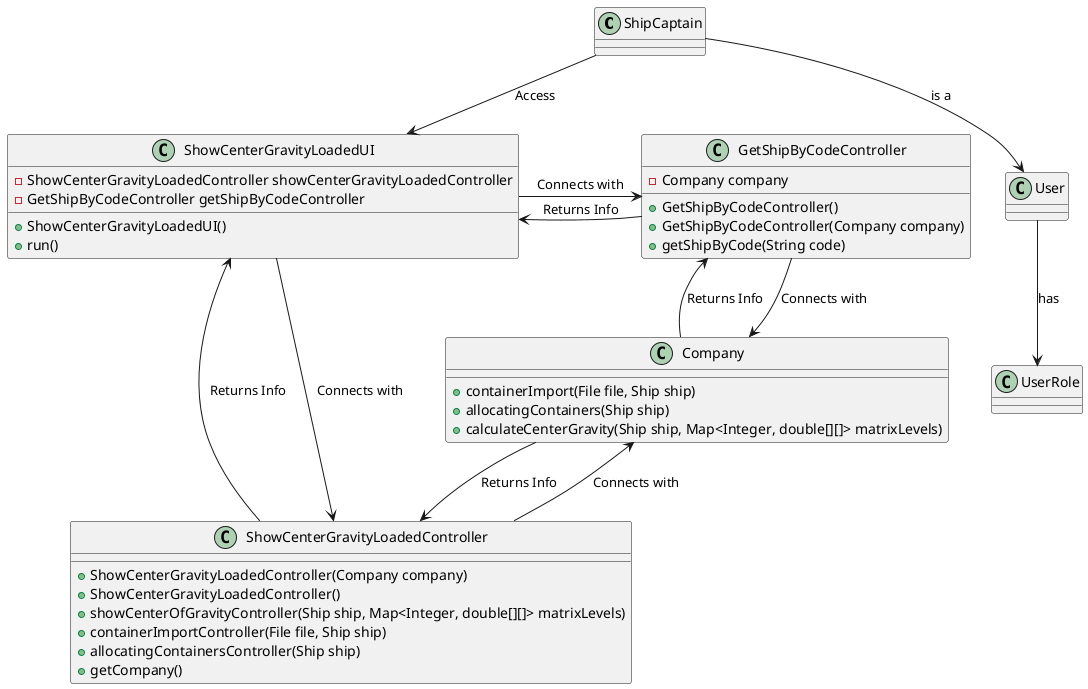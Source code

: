 @startuml

class ShipCaptain{

}

class User{

}

class UserRole{

}

class Company{
    +containerImport(File file, Ship ship)
    +allocatingContainers(Ship ship)
    +calculateCenterGravity(Ship ship, Map<Integer, double[][]> matrixLevels)
}

class ShowCenterGravityLoadedUI{
    -ShowCenterGravityLoadedController showCenterGravityLoadedController
    -GetShipByCodeController getShipByCodeController
    +ShowCenterGravityLoadedUI()
    +run()
}

class ShowCenterGravityLoadedController{
    +ShowCenterGravityLoadedController(Company company)
    +ShowCenterGravityLoadedController()
    +showCenterOfGravityController(Ship ship, Map<Integer, double[][]> matrixLevels)
    +containerImportController(File file, Ship ship)
    +allocatingContainersController(Ship ship)
    +getCompany()
}


class GetShipByCodeController{
    -Company company
    +GetShipByCodeController()
    +GetShipByCodeController(Company company)
    +getShipByCode(String code)
}

ShipCaptain --> ShowCenterGravityLoadedUI : Access
ShowCenterGravityLoadedUI -down-> ShowCenterGravityLoadedController : Connects with
ShowCenterGravityLoadedUI -right-> GetShipByCodeController : Connects with
ShipCaptain --> User : is a
User --> UserRole : has
ShowCenterGravityLoadedController -up-> ShowCenterGravityLoadedUI : Returns Info
GetShipByCodeController -up-> ShowCenterGravityLoadedUI : Returns Info
ShowCenterGravityLoadedController --> Company : Connects with
GetShipByCodeController --> Company : Connects with
Company --> ShowCenterGravityLoadedController : Returns Info
Company --> GetShipByCodeController : Returns Info

@enduml